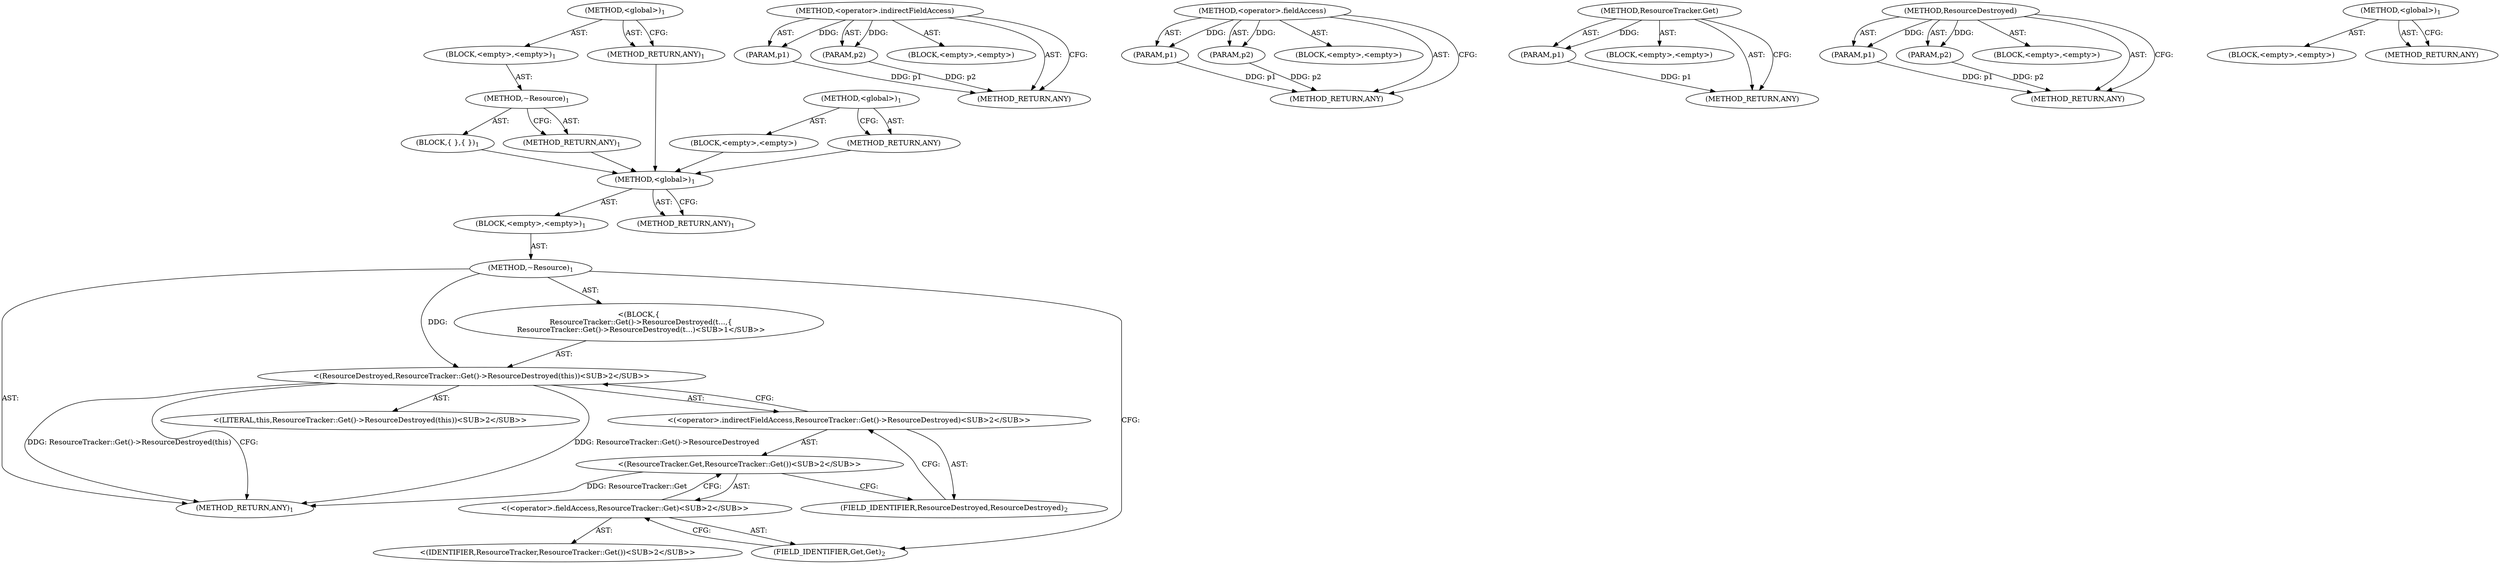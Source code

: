 digraph "&lt;global&gt;" {
vulnerable_6 [label=<(METHOD,&lt;global&gt;)<SUB>1</SUB>>];
vulnerable_7 [label=<(BLOCK,&lt;empty&gt;,&lt;empty&gt;)<SUB>1</SUB>>];
vulnerable_8 [label=<(METHOD,~Resource)<SUB>1</SUB>>];
vulnerable_9 [label=<(BLOCK,{
 },{
 })<SUB>1</SUB>>];
vulnerable_10 [label=<(METHOD_RETURN,ANY)<SUB>1</SUB>>];
vulnerable_12 [label=<(METHOD_RETURN,ANY)<SUB>1</SUB>>];
vulnerable_19 [label=<(METHOD,&lt;global&gt;)<SUB>1</SUB>>];
vulnerable_20 [label=<(BLOCK,&lt;empty&gt;,&lt;empty&gt;)>];
vulnerable_21 [label=<(METHOD_RETURN,ANY)>];
fixed_6 [label=<(METHOD,&lt;global&gt;)<SUB>1</SUB>>];
fixed_7 [label=<(BLOCK,&lt;empty&gt;,&lt;empty&gt;)<SUB>1</SUB>>];
fixed_8 [label=<(METHOD,~Resource)<SUB>1</SUB>>];
fixed_9 [label="<(BLOCK,{
  ResourceTracker::Get()-&gt;ResourceDestroyed(t...,{
  ResourceTracker::Get()-&gt;ResourceDestroyed(t...)<SUB>1</SUB>>"];
fixed_10 [label="<(ResourceDestroyed,ResourceTracker::Get()-&gt;ResourceDestroyed(this))<SUB>2</SUB>>"];
fixed_11 [label="<(&lt;operator&gt;.indirectFieldAccess,ResourceTracker::Get()-&gt;ResourceDestroyed)<SUB>2</SUB>>"];
fixed_12 [label="<(ResourceTracker.Get,ResourceTracker::Get())<SUB>2</SUB>>"];
fixed_13 [label="<(&lt;operator&gt;.fieldAccess,ResourceTracker::Get)<SUB>2</SUB>>"];
fixed_14 [label="<(IDENTIFIER,ResourceTracker,ResourceTracker::Get())<SUB>2</SUB>>"];
fixed_15 [label=<(FIELD_IDENTIFIER,Get,Get)<SUB>2</SUB>>];
fixed_16 [label=<(FIELD_IDENTIFIER,ResourceDestroyed,ResourceDestroyed)<SUB>2</SUB>>];
fixed_17 [label="<(LITERAL,this,ResourceTracker::Get()-&gt;ResourceDestroyed(this))<SUB>2</SUB>>"];
fixed_18 [label=<(METHOD_RETURN,ANY)<SUB>1</SUB>>];
fixed_20 [label=<(METHOD_RETURN,ANY)<SUB>1</SUB>>];
fixed_38 [label=<(METHOD,&lt;operator&gt;.indirectFieldAccess)>];
fixed_39 [label=<(PARAM,p1)>];
fixed_40 [label=<(PARAM,p2)>];
fixed_41 [label=<(BLOCK,&lt;empty&gt;,&lt;empty&gt;)>];
fixed_42 [label=<(METHOD_RETURN,ANY)>];
fixed_47 [label=<(METHOD,&lt;operator&gt;.fieldAccess)>];
fixed_48 [label=<(PARAM,p1)>];
fixed_49 [label=<(PARAM,p2)>];
fixed_50 [label=<(BLOCK,&lt;empty&gt;,&lt;empty&gt;)>];
fixed_51 [label=<(METHOD_RETURN,ANY)>];
fixed_43 [label=<(METHOD,ResourceTracker.Get)>];
fixed_44 [label=<(PARAM,p1)>];
fixed_45 [label=<(BLOCK,&lt;empty&gt;,&lt;empty&gt;)>];
fixed_46 [label=<(METHOD_RETURN,ANY)>];
fixed_33 [label=<(METHOD,ResourceDestroyed)>];
fixed_34 [label=<(PARAM,p1)>];
fixed_35 [label=<(PARAM,p2)>];
fixed_36 [label=<(BLOCK,&lt;empty&gt;,&lt;empty&gt;)>];
fixed_37 [label=<(METHOD_RETURN,ANY)>];
fixed_27 [label=<(METHOD,&lt;global&gt;)<SUB>1</SUB>>];
fixed_28 [label=<(BLOCK,&lt;empty&gt;,&lt;empty&gt;)>];
fixed_29 [label=<(METHOD_RETURN,ANY)>];
vulnerable_6 -> vulnerable_7  [key=0, label="AST: "];
vulnerable_6 -> vulnerable_12  [key=0, label="AST: "];
vulnerable_6 -> vulnerable_12  [key=1, label="CFG: "];
vulnerable_7 -> vulnerable_8  [key=0, label="AST: "];
vulnerable_8 -> vulnerable_9  [key=0, label="AST: "];
vulnerable_8 -> vulnerable_10  [key=0, label="AST: "];
vulnerable_8 -> vulnerable_10  [key=1, label="CFG: "];
vulnerable_9 -> fixed_6  [key=0];
vulnerable_10 -> fixed_6  [key=0];
vulnerable_12 -> fixed_6  [key=0];
vulnerable_19 -> vulnerable_20  [key=0, label="AST: "];
vulnerable_19 -> vulnerable_21  [key=0, label="AST: "];
vulnerable_19 -> vulnerable_21  [key=1, label="CFG: "];
vulnerable_20 -> fixed_6  [key=0];
vulnerable_21 -> fixed_6  [key=0];
fixed_6 -> fixed_7  [key=0, label="AST: "];
fixed_6 -> fixed_20  [key=0, label="AST: "];
fixed_6 -> fixed_20  [key=1, label="CFG: "];
fixed_7 -> fixed_8  [key=0, label="AST: "];
fixed_8 -> fixed_9  [key=0, label="AST: "];
fixed_8 -> fixed_18  [key=0, label="AST: "];
fixed_8 -> fixed_15  [key=0, label="CFG: "];
fixed_8 -> fixed_10  [key=0, label="DDG: "];
fixed_9 -> fixed_10  [key=0, label="AST: "];
fixed_10 -> fixed_11  [key=0, label="AST: "];
fixed_10 -> fixed_17  [key=0, label="AST: "];
fixed_10 -> fixed_18  [key=0, label="CFG: "];
fixed_10 -> fixed_18  [key=1, label="DDG: ResourceTracker::Get()-&gt;ResourceDestroyed"];
fixed_10 -> fixed_18  [key=2, label="DDG: ResourceTracker::Get()-&gt;ResourceDestroyed(this)"];
fixed_11 -> fixed_12  [key=0, label="AST: "];
fixed_11 -> fixed_16  [key=0, label="AST: "];
fixed_11 -> fixed_10  [key=0, label="CFG: "];
fixed_12 -> fixed_13  [key=0, label="AST: "];
fixed_12 -> fixed_16  [key=0, label="CFG: "];
fixed_12 -> fixed_18  [key=0, label="DDG: ResourceTracker::Get"];
fixed_13 -> fixed_14  [key=0, label="AST: "];
fixed_13 -> fixed_15  [key=0, label="AST: "];
fixed_13 -> fixed_12  [key=0, label="CFG: "];
fixed_15 -> fixed_13  [key=0, label="CFG: "];
fixed_16 -> fixed_11  [key=0, label="CFG: "];
fixed_38 -> fixed_39  [key=0, label="AST: "];
fixed_38 -> fixed_39  [key=1, label="DDG: "];
fixed_38 -> fixed_41  [key=0, label="AST: "];
fixed_38 -> fixed_40  [key=0, label="AST: "];
fixed_38 -> fixed_40  [key=1, label="DDG: "];
fixed_38 -> fixed_42  [key=0, label="AST: "];
fixed_38 -> fixed_42  [key=1, label="CFG: "];
fixed_39 -> fixed_42  [key=0, label="DDG: p1"];
fixed_40 -> fixed_42  [key=0, label="DDG: p2"];
fixed_47 -> fixed_48  [key=0, label="AST: "];
fixed_47 -> fixed_48  [key=1, label="DDG: "];
fixed_47 -> fixed_50  [key=0, label="AST: "];
fixed_47 -> fixed_49  [key=0, label="AST: "];
fixed_47 -> fixed_49  [key=1, label="DDG: "];
fixed_47 -> fixed_51  [key=0, label="AST: "];
fixed_47 -> fixed_51  [key=1, label="CFG: "];
fixed_48 -> fixed_51  [key=0, label="DDG: p1"];
fixed_49 -> fixed_51  [key=0, label="DDG: p2"];
fixed_43 -> fixed_44  [key=0, label="AST: "];
fixed_43 -> fixed_44  [key=1, label="DDG: "];
fixed_43 -> fixed_45  [key=0, label="AST: "];
fixed_43 -> fixed_46  [key=0, label="AST: "];
fixed_43 -> fixed_46  [key=1, label="CFG: "];
fixed_44 -> fixed_46  [key=0, label="DDG: p1"];
fixed_33 -> fixed_34  [key=0, label="AST: "];
fixed_33 -> fixed_34  [key=1, label="DDG: "];
fixed_33 -> fixed_36  [key=0, label="AST: "];
fixed_33 -> fixed_35  [key=0, label="AST: "];
fixed_33 -> fixed_35  [key=1, label="DDG: "];
fixed_33 -> fixed_37  [key=0, label="AST: "];
fixed_33 -> fixed_37  [key=1, label="CFG: "];
fixed_34 -> fixed_37  [key=0, label="DDG: p1"];
fixed_35 -> fixed_37  [key=0, label="DDG: p2"];
fixed_27 -> fixed_28  [key=0, label="AST: "];
fixed_27 -> fixed_29  [key=0, label="AST: "];
fixed_27 -> fixed_29  [key=1, label="CFG: "];
}
